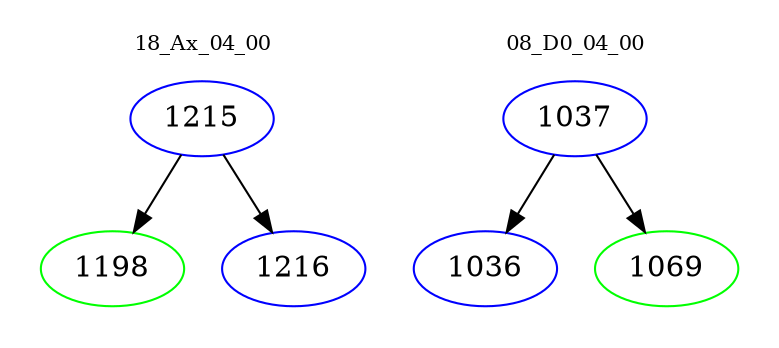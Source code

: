 digraph{
subgraph cluster_0 {
color = white
label = "18_Ax_04_00";
fontsize=10;
T0_1215 [label="1215", color="blue"]
T0_1215 -> T0_1198 [color="black"]
T0_1198 [label="1198", color="green"]
T0_1215 -> T0_1216 [color="black"]
T0_1216 [label="1216", color="blue"]
}
subgraph cluster_1 {
color = white
label = "08_D0_04_00";
fontsize=10;
T1_1037 [label="1037", color="blue"]
T1_1037 -> T1_1036 [color="black"]
T1_1036 [label="1036", color="blue"]
T1_1037 -> T1_1069 [color="black"]
T1_1069 [label="1069", color="green"]
}
}
